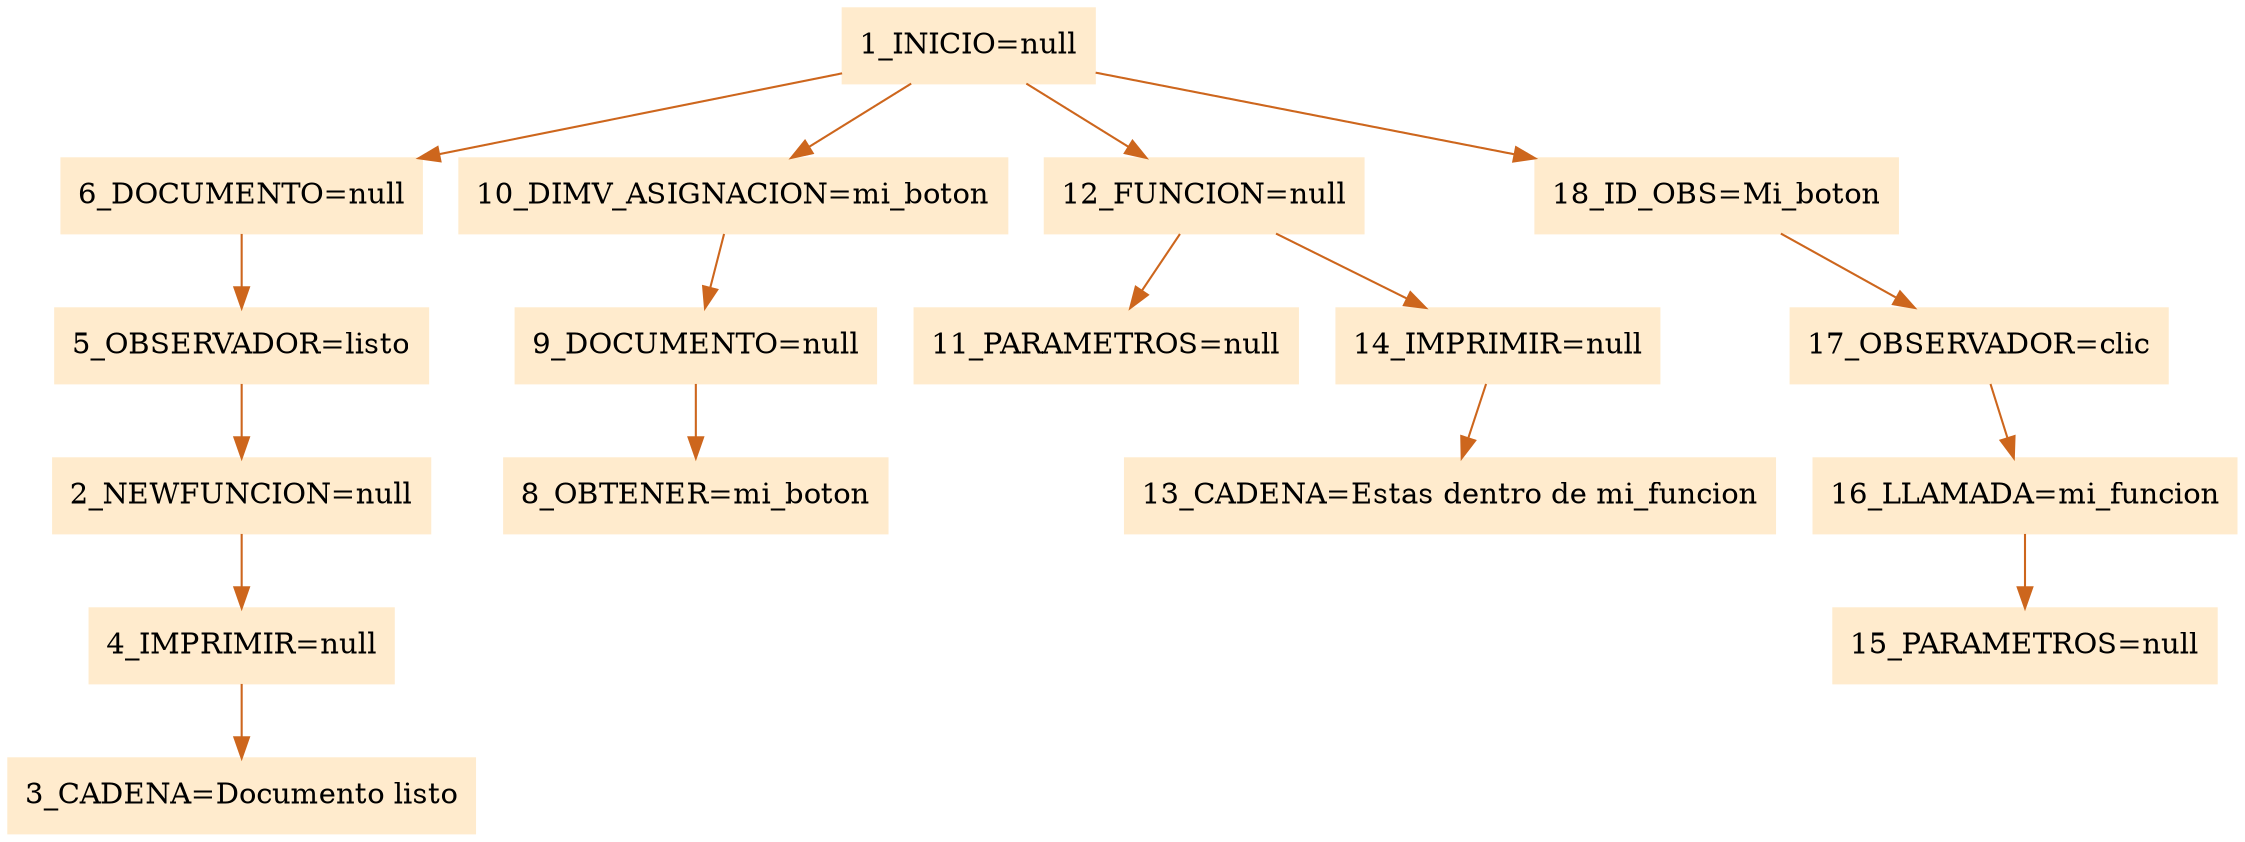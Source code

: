 digraph G {node[shape=box, style=filled, color=blanchedalmond]; edge[color=chocolate3];rankdir=UD 

"1_INICIO=null"->"6_DOCUMENTO=null""6_DOCUMENTO=null"->"5_OBSERVADOR=listo""5_OBSERVADOR=listo"->"2_NEWFUNCION=null""2_NEWFUNCION=null"->"4_IMPRIMIR=null""4_IMPRIMIR=null"->"3_CADENA=Documento listo""1_INICIO=null"->"10_DIMV_ASIGNACION=mi_boton""10_DIMV_ASIGNACION=mi_boton"->"9_DOCUMENTO=null""9_DOCUMENTO=null"->"8_OBTENER=mi_boton""1_INICIO=null"->"12_FUNCION=null""12_FUNCION=null"->"11_PARAMETROS=null""12_FUNCION=null"->"14_IMPRIMIR=null""14_IMPRIMIR=null"->"13_CADENA=Estas dentro de mi_funcion""1_INICIO=null"->"18_ID_OBS=Mi_boton""18_ID_OBS=Mi_boton"->"17_OBSERVADOR=clic""17_OBSERVADOR=clic"->"16_LLAMADA=mi_funcion""16_LLAMADA=mi_funcion"->"15_PARAMETROS=null"

}
